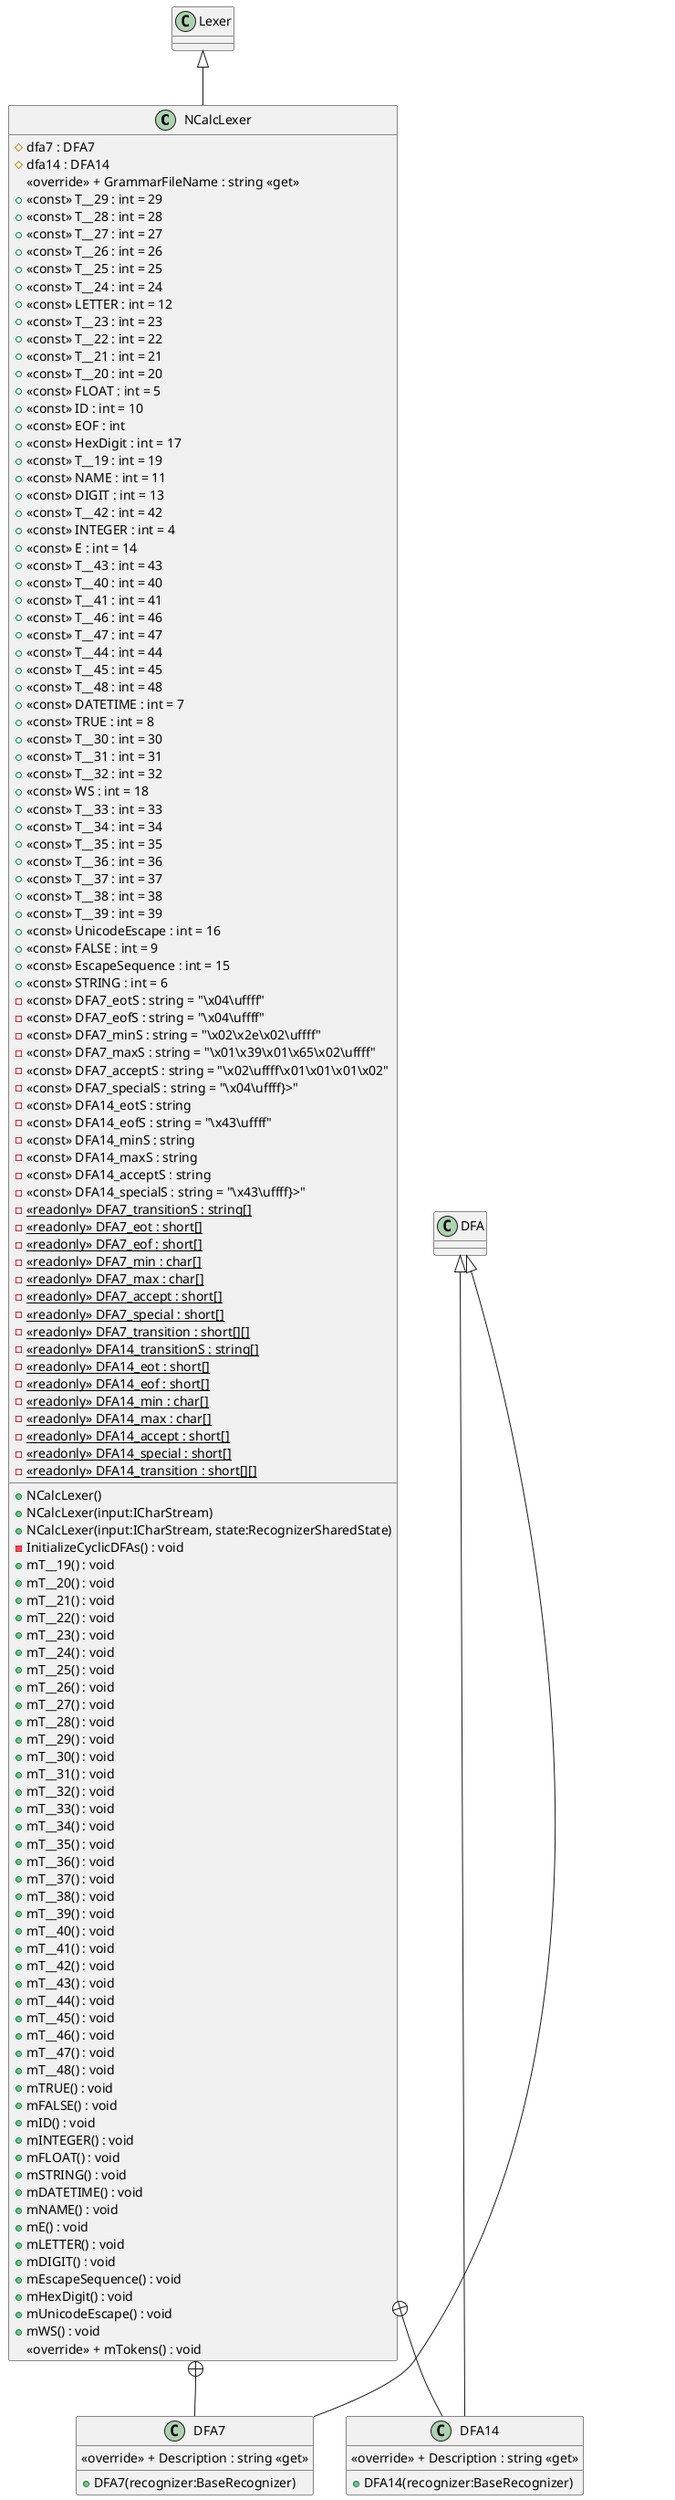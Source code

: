 @startuml
class NCalcLexer {
    + NCalcLexer()
    + NCalcLexer(input:ICharStream)
    + NCalcLexer(input:ICharStream, state:RecognizerSharedState)
    # dfa7 : DFA7
    # dfa14 : DFA14
    <<override>> + GrammarFileName : string <<get>>
    - InitializeCyclicDFAs() : void
    + mT__19() : void
    + mT__20() : void
    + mT__21() : void
    + mT__22() : void
    + mT__23() : void
    + mT__24() : void
    + mT__25() : void
    + mT__26() : void
    + mT__27() : void
    + mT__28() : void
    + mT__29() : void
    + mT__30() : void
    + mT__31() : void
    + mT__32() : void
    + mT__33() : void
    + mT__34() : void
    + mT__35() : void
    + mT__36() : void
    + mT__37() : void
    + mT__38() : void
    + mT__39() : void
    + mT__40() : void
    + mT__41() : void
    + mT__42() : void
    + mT__43() : void
    + mT__44() : void
    + mT__45() : void
    + mT__46() : void
    + mT__47() : void
    + mT__48() : void
    + mTRUE() : void
    + mFALSE() : void
    + mID() : void
    + mINTEGER() : void
    + mFLOAT() : void
    + mSTRING() : void
    + mDATETIME() : void
    + mNAME() : void
    + mE() : void
    + mLETTER() : void
    + mDIGIT() : void
    + mEscapeSequence() : void
    + mHexDigit() : void
    + mUnicodeEscape() : void
    + mWS() : void
    <<override>> + mTokens() : void
    + <<const>> T__29 : int = 29
    + <<const>> T__28 : int = 28
    + <<const>> T__27 : int = 27
    + <<const>> T__26 : int = 26
    + <<const>> T__25 : int = 25
    + <<const>> T__24 : int = 24
    + <<const>> LETTER : int = 12
    + <<const>> T__23 : int = 23
    + <<const>> T__22 : int = 22
    + <<const>> T__21 : int = 21
    + <<const>> T__20 : int = 20
    + <<const>> FLOAT : int = 5
    + <<const>> ID : int = 10
    + <<const>> EOF : int
    + <<const>> HexDigit : int = 17
    + <<const>> T__19 : int = 19
    + <<const>> NAME : int = 11
    + <<const>> DIGIT : int = 13
    + <<const>> T__42 : int = 42
    + <<const>> INTEGER : int = 4
    + <<const>> E : int = 14
    + <<const>> T__43 : int = 43
    + <<const>> T__40 : int = 40
    + <<const>> T__41 : int = 41
    + <<const>> T__46 : int = 46
    + <<const>> T__47 : int = 47
    + <<const>> T__44 : int = 44
    + <<const>> T__45 : int = 45
    + <<const>> T__48 : int = 48
    + <<const>> DATETIME : int = 7
    + <<const>> TRUE : int = 8
    + <<const>> T__30 : int = 30
    + <<const>> T__31 : int = 31
    + <<const>> T__32 : int = 32
    + <<const>> WS : int = 18
    + <<const>> T__33 : int = 33
    + <<const>> T__34 : int = 34
    + <<const>> T__35 : int = 35
    + <<const>> T__36 : int = 36
    + <<const>> T__37 : int = 37
    + <<const>> T__38 : int = 38
    + <<const>> T__39 : int = 39
    + <<const>> UnicodeEscape : int = 16
    + <<const>> FALSE : int = 9
    + <<const>> EscapeSequence : int = 15
    + <<const>> STRING : int = 6
    - <<const>> DFA7_eotS : string = "\x04\uffff"
    - <<const>> DFA7_eofS : string = "\x04\uffff"
    - <<const>> DFA7_minS : string = "\x02\x2e\x02\uffff"
    - <<const>> DFA7_maxS : string = "\x01\x39\x01\x65\x02\uffff"
    - <<const>> DFA7_acceptS : string = "\x02\uffff\x01\x01\x01\x02"
    - <<const>> DFA7_specialS : string = "\x04\uffff&#125;>"
    - <<const>> DFA14_eotS : string
    - <<const>> DFA14_eofS : string = "\x43\uffff"
    - <<const>> DFA14_minS : string
    - <<const>> DFA14_maxS : string
    - <<const>> DFA14_acceptS : string
    - <<const>> DFA14_specialS : string = "\x43\uffff&#125;>"
    - {static} <<readonly>> DFA7_transitionS : string[]
    - {static} <<readonly>> DFA7_eot : short[]
    - {static} <<readonly>> DFA7_eof : short[]
    - {static} <<readonly>> DFA7_min : char[]
    - {static} <<readonly>> DFA7_max : char[]
    - {static} <<readonly>> DFA7_accept : short[]
    - {static} <<readonly>> DFA7_special : short[]
    - {static} <<readonly>> DFA7_transition : short[][]
    - {static} <<readonly>> DFA14_transitionS : string[]
    - {static} <<readonly>> DFA14_eot : short[]
    - {static} <<readonly>> DFA14_eof : short[]
    - {static} <<readonly>> DFA14_min : char[]
    - {static} <<readonly>> DFA14_max : char[]
    - {static} <<readonly>> DFA14_accept : short[]
    - {static} <<readonly>> DFA14_special : short[]
    - {static} <<readonly>> DFA14_transition : short[][]
}
class DFA7 {
    + DFA7(recognizer:BaseRecognizer)
    <<override>> + Description : string <<get>>
}
class DFA14 {
    + DFA14(recognizer:BaseRecognizer)
    <<override>> + Description : string <<get>>
}
Lexer <|-- NCalcLexer
NCalcLexer +-- DFA7
DFA <|-- DFA7
NCalcLexer +-- DFA14
DFA <|-- DFA14
@enduml
